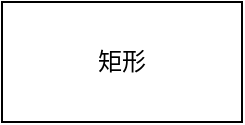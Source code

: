 <mxfile version="14.7.4" type="github"><diagram id="2zumR0wMqLrUugFrlDcO" name="Page-1"><mxGraphModel dx="1960" dy="1162" grid="1" gridSize="10" guides="1" tooltips="1" connect="1" arrows="1" fold="1" page="1" pageScale="1" pageWidth="827" pageHeight="1169" math="0" shadow="0"><root><mxCell id="0"/><mxCell id="1" parent="0"/><mxCell id="yqcKNs_yOZsebzjtUT0x-1" value="矩形" style="rounded=0;whiteSpace=wrap;html=1;" parent="1" vertex="1"><mxGeometry x="130" y="250" width="120" height="60" as="geometry"/></mxCell></root></mxGraphModel></diagram></mxfile>